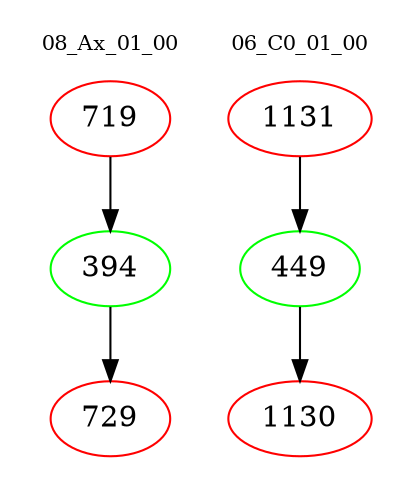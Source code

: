 digraph{
subgraph cluster_0 {
color = white
label = "08_Ax_01_00";
fontsize=10;
T0_719 [label="719", color="red"]
T0_719 -> T0_394 [color="black"]
T0_394 [label="394", color="green"]
T0_394 -> T0_729 [color="black"]
T0_729 [label="729", color="red"]
}
subgraph cluster_1 {
color = white
label = "06_C0_01_00";
fontsize=10;
T1_1131 [label="1131", color="red"]
T1_1131 -> T1_449 [color="black"]
T1_449 [label="449", color="green"]
T1_449 -> T1_1130 [color="black"]
T1_1130 [label="1130", color="red"]
}
}
